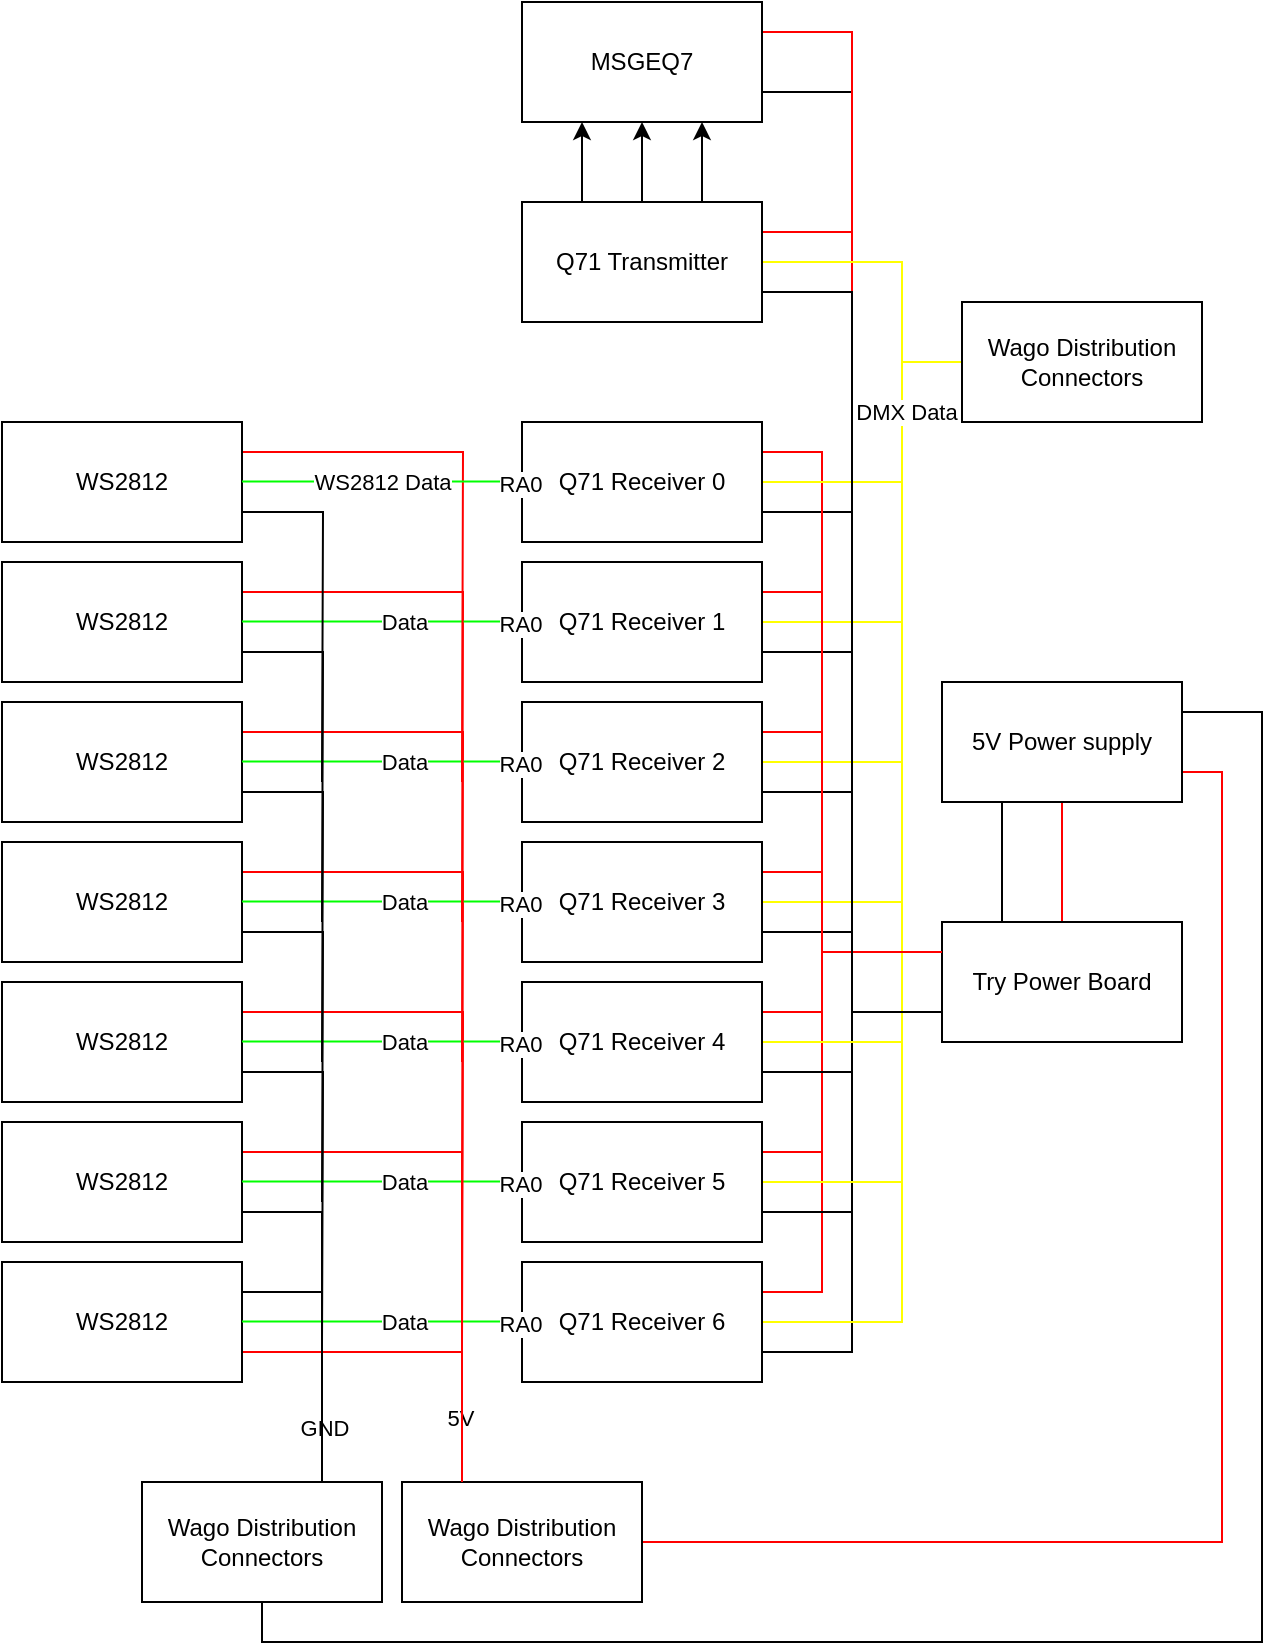 <mxfile version="22.0.8" type="github">
  <diagram name="Page-1" id="JlrDrPasrzLhm67WYVo1">
    <mxGraphModel dx="1195" dy="1737" grid="1" gridSize="10" guides="1" tooltips="1" connect="1" arrows="1" fold="1" page="1" pageScale="1" pageWidth="850" pageHeight="1100" math="0" shadow="0">
      <root>
        <mxCell id="0" />
        <mxCell id="1" parent="0" />
        <mxCell id="9q-bU5rwh_ENz9Zh-nTF-19" style="edgeStyle=orthogonalEdgeStyle;rounded=0;orthogonalLoop=1;jettySize=auto;html=1;exitX=1;exitY=0.25;exitDx=0;exitDy=0;entryX=0.75;entryY=0;entryDx=0;entryDy=0;endArrow=none;endFill=0;" edge="1" parent="1" source="9q-bU5rwh_ENz9Zh-nTF-1" target="9q-bU5rwh_ENz9Zh-nTF-18">
          <mxGeometry relative="1" as="geometry" />
        </mxCell>
        <mxCell id="9q-bU5rwh_ENz9Zh-nTF-22" value="GND" style="edgeLabel;html=1;align=center;verticalAlign=middle;resizable=0;points=[];" vertex="1" connectable="0" parent="9q-bU5rwh_ENz9Zh-nTF-19">
          <mxGeometry x="0.6" y="1" relative="1" as="geometry">
            <mxPoint as="offset" />
          </mxGeometry>
        </mxCell>
        <mxCell id="9q-bU5rwh_ENz9Zh-nTF-20" style="edgeStyle=orthogonalEdgeStyle;rounded=0;orthogonalLoop=1;jettySize=auto;html=1;exitX=1;exitY=0.75;exitDx=0;exitDy=0;entryX=0.25;entryY=0;entryDx=0;entryDy=0;endArrow=none;endFill=0;strokeColor=#FF0000;" edge="1" parent="1" source="9q-bU5rwh_ENz9Zh-nTF-1" target="9q-bU5rwh_ENz9Zh-nTF-4">
          <mxGeometry relative="1" as="geometry" />
        </mxCell>
        <mxCell id="9q-bU5rwh_ENz9Zh-nTF-21" value="5V" style="edgeLabel;html=1;align=center;verticalAlign=middle;resizable=0;points=[];" vertex="1" connectable="0" parent="9q-bU5rwh_ENz9Zh-nTF-20">
          <mxGeometry x="0.634" y="-1" relative="1" as="geometry">
            <mxPoint as="offset" />
          </mxGeometry>
        </mxCell>
        <mxCell id="9q-bU5rwh_ENz9Zh-nTF-1" value="WS2812" style="rounded=0;whiteSpace=wrap;html=1;" vertex="1" parent="1">
          <mxGeometry x="120" y="260" width="120" height="60" as="geometry" />
        </mxCell>
        <mxCell id="9q-bU5rwh_ENz9Zh-nTF-33" style="edgeStyle=orthogonalEdgeStyle;rounded=0;orthogonalLoop=1;jettySize=auto;html=1;exitX=1;exitY=0.25;exitDx=0;exitDy=0;entryX=0;entryY=0.25;entryDx=0;entryDy=0;endArrow=none;endFill=0;strokeColor=#FF0000;" edge="1" parent="1" source="9q-bU5rwh_ENz9Zh-nTF-2" target="9q-bU5rwh_ENz9Zh-nTF-7">
          <mxGeometry relative="1" as="geometry">
            <Array as="points">
              <mxPoint x="530" y="275" />
              <mxPoint x="530" y="105" />
            </Array>
          </mxGeometry>
        </mxCell>
        <mxCell id="9q-bU5rwh_ENz9Zh-nTF-34" style="edgeStyle=orthogonalEdgeStyle;rounded=0;orthogonalLoop=1;jettySize=auto;html=1;exitX=1;exitY=0.75;exitDx=0;exitDy=0;entryX=0;entryY=0.75;entryDx=0;entryDy=0;strokeColor=#000000;endArrow=none;endFill=0;" edge="1" parent="1" source="9q-bU5rwh_ENz9Zh-nTF-2" target="9q-bU5rwh_ENz9Zh-nTF-7">
          <mxGeometry relative="1" as="geometry" />
        </mxCell>
        <mxCell id="9q-bU5rwh_ENz9Zh-nTF-100" style="edgeStyle=orthogonalEdgeStyle;rounded=0;orthogonalLoop=1;jettySize=auto;html=1;exitX=1;exitY=0.5;exitDx=0;exitDy=0;entryX=0;entryY=0.5;entryDx=0;entryDy=0;strokeColor=#FFFF00;endArrow=none;endFill=0;" edge="1" parent="1" source="9q-bU5rwh_ENz9Zh-nTF-2" target="9q-bU5rwh_ENz9Zh-nTF-91">
          <mxGeometry relative="1" as="geometry">
            <Array as="points">
              <mxPoint x="570" y="290" />
              <mxPoint x="570" y="-190" />
            </Array>
          </mxGeometry>
        </mxCell>
        <mxCell id="9q-bU5rwh_ENz9Zh-nTF-2" value="Q71 Receiver 6" style="rounded=0;whiteSpace=wrap;html=1;" vertex="1" parent="1">
          <mxGeometry x="380" y="260" width="120" height="60" as="geometry" />
        </mxCell>
        <mxCell id="9q-bU5rwh_ENz9Zh-nTF-9" style="edgeStyle=orthogonalEdgeStyle;rounded=0;orthogonalLoop=1;jettySize=auto;html=1;exitX=0.5;exitY=1;exitDx=0;exitDy=0;entryX=0.5;entryY=0;entryDx=0;entryDy=0;fillColor=#f8cecc;strokeColor=#FF0000;endArrow=none;endFill=0;" edge="1" parent="1" source="9q-bU5rwh_ENz9Zh-nTF-3" target="9q-bU5rwh_ENz9Zh-nTF-7">
          <mxGeometry relative="1" as="geometry" />
        </mxCell>
        <mxCell id="9q-bU5rwh_ENz9Zh-nTF-10" style="edgeStyle=orthogonalEdgeStyle;rounded=0;orthogonalLoop=1;jettySize=auto;html=1;exitX=0.25;exitY=1;exitDx=0;exitDy=0;entryX=0.25;entryY=0;entryDx=0;entryDy=0;endArrow=none;endFill=0;" edge="1" parent="1" source="9q-bU5rwh_ENz9Zh-nTF-3" target="9q-bU5rwh_ENz9Zh-nTF-7">
          <mxGeometry relative="1" as="geometry" />
        </mxCell>
        <mxCell id="9q-bU5rwh_ENz9Zh-nTF-103" style="edgeStyle=orthogonalEdgeStyle;rounded=0;orthogonalLoop=1;jettySize=auto;html=1;exitX=1;exitY=0.75;exitDx=0;exitDy=0;entryX=1;entryY=0.5;entryDx=0;entryDy=0;endArrow=none;endFill=0;strokeColor=#FF0000;" edge="1" parent="1" source="9q-bU5rwh_ENz9Zh-nTF-3" target="9q-bU5rwh_ENz9Zh-nTF-4">
          <mxGeometry relative="1" as="geometry" />
        </mxCell>
        <mxCell id="9q-bU5rwh_ENz9Zh-nTF-104" style="edgeStyle=orthogonalEdgeStyle;rounded=0;orthogonalLoop=1;jettySize=auto;html=1;exitX=1;exitY=0.25;exitDx=0;exitDy=0;entryX=0.5;entryY=1;entryDx=0;entryDy=0;endArrow=none;endFill=0;" edge="1" parent="1" source="9q-bU5rwh_ENz9Zh-nTF-3" target="9q-bU5rwh_ENz9Zh-nTF-18">
          <mxGeometry relative="1" as="geometry">
            <Array as="points">
              <mxPoint x="750" y="-15" />
              <mxPoint x="750" y="450" />
              <mxPoint x="250" y="450" />
            </Array>
          </mxGeometry>
        </mxCell>
        <mxCell id="9q-bU5rwh_ENz9Zh-nTF-3" value="5V Power supply" style="rounded=0;whiteSpace=wrap;html=1;" vertex="1" parent="1">
          <mxGeometry x="590" y="-30" width="120" height="60" as="geometry" />
        </mxCell>
        <mxCell id="9q-bU5rwh_ENz9Zh-nTF-4" value="Wago Distribution Connectors" style="rounded=0;whiteSpace=wrap;html=1;" vertex="1" parent="1">
          <mxGeometry x="320" y="370" width="120" height="60" as="geometry" />
        </mxCell>
        <mxCell id="9q-bU5rwh_ENz9Zh-nTF-7" value="Try Power Board" style="rounded=0;whiteSpace=wrap;html=1;" vertex="1" parent="1">
          <mxGeometry x="590" y="90" width="120" height="60" as="geometry" />
        </mxCell>
        <mxCell id="9q-bU5rwh_ENz9Zh-nTF-85" style="edgeStyle=orthogonalEdgeStyle;rounded=0;orthogonalLoop=1;jettySize=auto;html=1;exitX=1;exitY=0.75;exitDx=0;exitDy=0;entryX=0;entryY=0.75;entryDx=0;entryDy=0;endArrow=none;endFill=0;" edge="1" parent="1" source="9q-bU5rwh_ENz9Zh-nTF-8" target="9q-bU5rwh_ENz9Zh-nTF-7">
          <mxGeometry relative="1" as="geometry" />
        </mxCell>
        <mxCell id="9q-bU5rwh_ENz9Zh-nTF-86" style="edgeStyle=orthogonalEdgeStyle;rounded=0;orthogonalLoop=1;jettySize=auto;html=1;exitX=1;exitY=0.25;exitDx=0;exitDy=0;entryX=0;entryY=0.25;entryDx=0;entryDy=0;endArrow=none;endFill=0;strokeColor=#FF0000;" edge="1" parent="1" source="9q-bU5rwh_ENz9Zh-nTF-8" target="9q-bU5rwh_ENz9Zh-nTF-7">
          <mxGeometry relative="1" as="geometry" />
        </mxCell>
        <mxCell id="9q-bU5rwh_ENz9Zh-nTF-8" value="MSGEQ7" style="rounded=0;whiteSpace=wrap;html=1;" vertex="1" parent="1">
          <mxGeometry x="380" y="-370" width="120" height="60" as="geometry" />
        </mxCell>
        <mxCell id="9q-bU5rwh_ENz9Zh-nTF-14" style="edgeStyle=orthogonalEdgeStyle;rounded=0;orthogonalLoop=1;jettySize=auto;html=1;exitX=0;exitY=0.25;exitDx=0;exitDy=0;entryX=1;entryY=0.25;entryDx=0;entryDy=0;strokeColor=#00FF00;endArrow=none;endFill=0;" edge="1" parent="1">
          <mxGeometry relative="1" as="geometry">
            <mxPoint x="380" y="289.8" as="sourcePoint" />
            <mxPoint x="240" y="289.8" as="targetPoint" />
          </mxGeometry>
        </mxCell>
        <mxCell id="9q-bU5rwh_ENz9Zh-nTF-16" value="Data" style="edgeLabel;html=1;align=center;verticalAlign=middle;resizable=0;points=[];" vertex="1" connectable="0" parent="9q-bU5rwh_ENz9Zh-nTF-14">
          <mxGeometry x="0.217" y="-1" relative="1" as="geometry">
            <mxPoint x="26" y="1" as="offset" />
          </mxGeometry>
        </mxCell>
        <mxCell id="9q-bU5rwh_ENz9Zh-nTF-23" value="RA0" style="edgeLabel;html=1;align=center;verticalAlign=middle;resizable=0;points=[];" vertex="1" connectable="0" parent="9q-bU5rwh_ENz9Zh-nTF-14">
          <mxGeometry x="-0.977" y="1" relative="1" as="geometry">
            <mxPoint as="offset" />
          </mxGeometry>
        </mxCell>
        <mxCell id="9q-bU5rwh_ENz9Zh-nTF-18" value="Wago Distribution Connectors" style="rounded=0;whiteSpace=wrap;html=1;" vertex="1" parent="1">
          <mxGeometry x="190" y="370" width="120" height="60" as="geometry" />
        </mxCell>
        <mxCell id="9q-bU5rwh_ENz9Zh-nTF-30" style="edgeStyle=orthogonalEdgeStyle;rounded=0;orthogonalLoop=1;jettySize=auto;html=1;exitX=1;exitY=0.25;exitDx=0;exitDy=0;entryX=0.25;entryY=0;entryDx=0;entryDy=0;endArrow=none;endFill=0;strokeColor=#FF0000;" edge="1" parent="1" source="9q-bU5rwh_ENz9Zh-nTF-25" target="9q-bU5rwh_ENz9Zh-nTF-4">
          <mxGeometry relative="1" as="geometry" />
        </mxCell>
        <mxCell id="9q-bU5rwh_ENz9Zh-nTF-31" style="edgeStyle=orthogonalEdgeStyle;rounded=0;orthogonalLoop=1;jettySize=auto;html=1;exitX=1;exitY=0.75;exitDx=0;exitDy=0;entryX=0.75;entryY=0;entryDx=0;entryDy=0;endArrow=none;endFill=0;" edge="1" parent="1" source="9q-bU5rwh_ENz9Zh-nTF-25" target="9q-bU5rwh_ENz9Zh-nTF-18">
          <mxGeometry relative="1" as="geometry" />
        </mxCell>
        <mxCell id="9q-bU5rwh_ENz9Zh-nTF-25" value="WS2812" style="rounded=0;whiteSpace=wrap;html=1;" vertex="1" parent="1">
          <mxGeometry x="120" y="190" width="120" height="60" as="geometry" />
        </mxCell>
        <mxCell id="9q-bU5rwh_ENz9Zh-nTF-32" style="edgeStyle=orthogonalEdgeStyle;rounded=0;orthogonalLoop=1;jettySize=auto;html=1;exitX=1;exitY=0.25;exitDx=0;exitDy=0;entryX=0;entryY=0.25;entryDx=0;entryDy=0;endArrow=none;endFill=0;strokeColor=#FF0000;" edge="1" parent="1" source="9q-bU5rwh_ENz9Zh-nTF-26" target="9q-bU5rwh_ENz9Zh-nTF-7">
          <mxGeometry relative="1" as="geometry">
            <Array as="points">
              <mxPoint x="530" y="205" />
              <mxPoint x="530" y="105" />
            </Array>
          </mxGeometry>
        </mxCell>
        <mxCell id="9q-bU5rwh_ENz9Zh-nTF-36" style="edgeStyle=orthogonalEdgeStyle;rounded=0;orthogonalLoop=1;jettySize=auto;html=1;exitX=1;exitY=0.75;exitDx=0;exitDy=0;entryX=0;entryY=0.75;entryDx=0;entryDy=0;strokeColor=#000000;endArrow=none;endFill=0;" edge="1" parent="1" source="9q-bU5rwh_ENz9Zh-nTF-26" target="9q-bU5rwh_ENz9Zh-nTF-7">
          <mxGeometry relative="1" as="geometry" />
        </mxCell>
        <mxCell id="9q-bU5rwh_ENz9Zh-nTF-99" style="edgeStyle=orthogonalEdgeStyle;rounded=0;orthogonalLoop=1;jettySize=auto;html=1;exitX=1;exitY=0.5;exitDx=0;exitDy=0;entryX=0;entryY=0.5;entryDx=0;entryDy=0;strokeColor=#FFFF00;endArrow=none;endFill=0;" edge="1" parent="1" source="9q-bU5rwh_ENz9Zh-nTF-26" target="9q-bU5rwh_ENz9Zh-nTF-91">
          <mxGeometry relative="1" as="geometry">
            <Array as="points">
              <mxPoint x="570" y="220" />
              <mxPoint x="570" y="-190" />
            </Array>
          </mxGeometry>
        </mxCell>
        <mxCell id="9q-bU5rwh_ENz9Zh-nTF-26" value="Q71 Receiver 5" style="rounded=0;whiteSpace=wrap;html=1;" vertex="1" parent="1">
          <mxGeometry x="380" y="190" width="120" height="60" as="geometry" />
        </mxCell>
        <mxCell id="9q-bU5rwh_ENz9Zh-nTF-27" style="edgeStyle=orthogonalEdgeStyle;rounded=0;orthogonalLoop=1;jettySize=auto;html=1;exitX=0;exitY=0.25;exitDx=0;exitDy=0;entryX=1;entryY=0.25;entryDx=0;entryDy=0;strokeColor=#00FF00;endArrow=none;endFill=0;" edge="1" parent="1">
          <mxGeometry relative="1" as="geometry">
            <mxPoint x="380" y="219.8" as="sourcePoint" />
            <mxPoint x="240" y="219.8" as="targetPoint" />
          </mxGeometry>
        </mxCell>
        <mxCell id="9q-bU5rwh_ENz9Zh-nTF-28" value="Data" style="edgeLabel;html=1;align=center;verticalAlign=middle;resizable=0;points=[];" vertex="1" connectable="0" parent="9q-bU5rwh_ENz9Zh-nTF-27">
          <mxGeometry x="0.217" y="-1" relative="1" as="geometry">
            <mxPoint x="26" y="1" as="offset" />
          </mxGeometry>
        </mxCell>
        <mxCell id="9q-bU5rwh_ENz9Zh-nTF-29" value="RA0" style="edgeLabel;html=1;align=center;verticalAlign=middle;resizable=0;points=[];" vertex="1" connectable="0" parent="9q-bU5rwh_ENz9Zh-nTF-27">
          <mxGeometry x="-0.977" y="1" relative="1" as="geometry">
            <mxPoint as="offset" />
          </mxGeometry>
        </mxCell>
        <mxCell id="9q-bU5rwh_ENz9Zh-nTF-37" style="edgeStyle=orthogonalEdgeStyle;rounded=0;orthogonalLoop=1;jettySize=auto;html=1;exitX=1;exitY=0.25;exitDx=0;exitDy=0;entryX=0.25;entryY=0;entryDx=0;entryDy=0;endArrow=none;endFill=0;strokeColor=#FF0000;" edge="1" parent="1" source="9q-bU5rwh_ENz9Zh-nTF-39">
          <mxGeometry relative="1" as="geometry">
            <mxPoint x="350" y="300" as="targetPoint" />
          </mxGeometry>
        </mxCell>
        <mxCell id="9q-bU5rwh_ENz9Zh-nTF-38" style="edgeStyle=orthogonalEdgeStyle;rounded=0;orthogonalLoop=1;jettySize=auto;html=1;exitX=1;exitY=0.75;exitDx=0;exitDy=0;entryX=0.75;entryY=0;entryDx=0;entryDy=0;endArrow=none;endFill=0;" edge="1" parent="1" source="9q-bU5rwh_ENz9Zh-nTF-39">
          <mxGeometry relative="1" as="geometry">
            <mxPoint x="280" y="300" as="targetPoint" />
          </mxGeometry>
        </mxCell>
        <mxCell id="9q-bU5rwh_ENz9Zh-nTF-39" value="WS2812" style="rounded=0;whiteSpace=wrap;html=1;" vertex="1" parent="1">
          <mxGeometry x="120" y="120" width="120" height="60" as="geometry" />
        </mxCell>
        <mxCell id="9q-bU5rwh_ENz9Zh-nTF-72" style="edgeStyle=orthogonalEdgeStyle;rounded=0;orthogonalLoop=1;jettySize=auto;html=1;exitX=1;exitY=0.75;exitDx=0;exitDy=0;entryX=0;entryY=0.75;entryDx=0;entryDy=0;strokeColor=#000000;endArrow=none;endFill=0;" edge="1" parent="1" source="9q-bU5rwh_ENz9Zh-nTF-40" target="9q-bU5rwh_ENz9Zh-nTF-7">
          <mxGeometry relative="1" as="geometry" />
        </mxCell>
        <mxCell id="9q-bU5rwh_ENz9Zh-nTF-73" style="edgeStyle=orthogonalEdgeStyle;rounded=0;orthogonalLoop=1;jettySize=auto;html=1;exitX=1;exitY=0.25;exitDx=0;exitDy=0;entryX=0;entryY=0.25;entryDx=0;entryDy=0;endArrow=none;endFill=0;strokeColor=#FF0000;" edge="1" parent="1" source="9q-bU5rwh_ENz9Zh-nTF-40" target="9q-bU5rwh_ENz9Zh-nTF-7">
          <mxGeometry relative="1" as="geometry">
            <Array as="points">
              <mxPoint x="530" y="135" />
              <mxPoint x="530" y="105" />
            </Array>
          </mxGeometry>
        </mxCell>
        <mxCell id="9q-bU5rwh_ENz9Zh-nTF-97" style="edgeStyle=orthogonalEdgeStyle;rounded=0;orthogonalLoop=1;jettySize=auto;html=1;exitX=1;exitY=0.5;exitDx=0;exitDy=0;entryX=0;entryY=0.5;entryDx=0;entryDy=0;strokeColor=#FFFF00;endArrow=none;endFill=0;" edge="1" parent="1" source="9q-bU5rwh_ENz9Zh-nTF-40" target="9q-bU5rwh_ENz9Zh-nTF-91">
          <mxGeometry relative="1" as="geometry">
            <Array as="points">
              <mxPoint x="570" y="150" />
              <mxPoint x="570" y="-190" />
            </Array>
          </mxGeometry>
        </mxCell>
        <mxCell id="9q-bU5rwh_ENz9Zh-nTF-40" value="Q71 Receiver 4" style="rounded=0;whiteSpace=wrap;html=1;" vertex="1" parent="1">
          <mxGeometry x="380" y="120" width="120" height="60" as="geometry" />
        </mxCell>
        <mxCell id="9q-bU5rwh_ENz9Zh-nTF-41" style="edgeStyle=orthogonalEdgeStyle;rounded=0;orthogonalLoop=1;jettySize=auto;html=1;exitX=0;exitY=0.25;exitDx=0;exitDy=0;entryX=1;entryY=0.25;entryDx=0;entryDy=0;strokeColor=#00FF00;endArrow=none;endFill=0;" edge="1" parent="1">
          <mxGeometry relative="1" as="geometry">
            <mxPoint x="380" y="149.8" as="sourcePoint" />
            <mxPoint x="240" y="149.8" as="targetPoint" />
          </mxGeometry>
        </mxCell>
        <mxCell id="9q-bU5rwh_ENz9Zh-nTF-42" value="Data" style="edgeLabel;html=1;align=center;verticalAlign=middle;resizable=0;points=[];" vertex="1" connectable="0" parent="9q-bU5rwh_ENz9Zh-nTF-41">
          <mxGeometry x="0.217" y="-1" relative="1" as="geometry">
            <mxPoint x="26" y="1" as="offset" />
          </mxGeometry>
        </mxCell>
        <mxCell id="9q-bU5rwh_ENz9Zh-nTF-43" value="RA0" style="edgeLabel;html=1;align=center;verticalAlign=middle;resizable=0;points=[];" vertex="1" connectable="0" parent="9q-bU5rwh_ENz9Zh-nTF-41">
          <mxGeometry x="-0.977" y="1" relative="1" as="geometry">
            <mxPoint as="offset" />
          </mxGeometry>
        </mxCell>
        <mxCell id="9q-bU5rwh_ENz9Zh-nTF-44" style="edgeStyle=orthogonalEdgeStyle;rounded=0;orthogonalLoop=1;jettySize=auto;html=1;exitX=1;exitY=0.25;exitDx=0;exitDy=0;entryX=0.25;entryY=0;entryDx=0;entryDy=0;endArrow=none;endFill=0;strokeColor=#FF0000;" edge="1" parent="1" source="9q-bU5rwh_ENz9Zh-nTF-46">
          <mxGeometry relative="1" as="geometry">
            <mxPoint x="350" y="230" as="targetPoint" />
          </mxGeometry>
        </mxCell>
        <mxCell id="9q-bU5rwh_ENz9Zh-nTF-45" style="edgeStyle=orthogonalEdgeStyle;rounded=0;orthogonalLoop=1;jettySize=auto;html=1;exitX=1;exitY=0.75;exitDx=0;exitDy=0;entryX=0.75;entryY=0;entryDx=0;entryDy=0;endArrow=none;endFill=0;" edge="1" parent="1" source="9q-bU5rwh_ENz9Zh-nTF-46">
          <mxGeometry relative="1" as="geometry">
            <mxPoint x="280" y="230" as="targetPoint" />
          </mxGeometry>
        </mxCell>
        <mxCell id="9q-bU5rwh_ENz9Zh-nTF-46" value="WS2812" style="rounded=0;whiteSpace=wrap;html=1;" vertex="1" parent="1">
          <mxGeometry x="120" y="50" width="120" height="60" as="geometry" />
        </mxCell>
        <mxCell id="9q-bU5rwh_ENz9Zh-nTF-74" style="edgeStyle=orthogonalEdgeStyle;rounded=0;orthogonalLoop=1;jettySize=auto;html=1;exitX=1;exitY=0.75;exitDx=0;exitDy=0;entryX=0;entryY=0.75;entryDx=0;entryDy=0;strokeColor=#000000;endArrow=none;endFill=0;" edge="1" parent="1" source="9q-bU5rwh_ENz9Zh-nTF-47" target="9q-bU5rwh_ENz9Zh-nTF-7">
          <mxGeometry relative="1" as="geometry" />
        </mxCell>
        <mxCell id="9q-bU5rwh_ENz9Zh-nTF-75" style="edgeStyle=orthogonalEdgeStyle;rounded=0;orthogonalLoop=1;jettySize=auto;html=1;exitX=1;exitY=0.25;exitDx=0;exitDy=0;entryX=0;entryY=0.25;entryDx=0;entryDy=0;endArrow=none;endFill=0;strokeColor=#FF0000;" edge="1" parent="1" source="9q-bU5rwh_ENz9Zh-nTF-47" target="9q-bU5rwh_ENz9Zh-nTF-7">
          <mxGeometry relative="1" as="geometry">
            <Array as="points">
              <mxPoint x="530" y="65" />
              <mxPoint x="530" y="105" />
            </Array>
          </mxGeometry>
        </mxCell>
        <mxCell id="9q-bU5rwh_ENz9Zh-nTF-96" style="edgeStyle=orthogonalEdgeStyle;rounded=0;orthogonalLoop=1;jettySize=auto;html=1;exitX=1;exitY=0.5;exitDx=0;exitDy=0;entryX=0;entryY=0.5;entryDx=0;entryDy=0;strokeColor=#FFFF00;endArrow=none;endFill=0;" edge="1" parent="1" source="9q-bU5rwh_ENz9Zh-nTF-47" target="9q-bU5rwh_ENz9Zh-nTF-91">
          <mxGeometry relative="1" as="geometry">
            <Array as="points">
              <mxPoint x="570" y="80" />
              <mxPoint x="570" y="-190" />
            </Array>
          </mxGeometry>
        </mxCell>
        <mxCell id="9q-bU5rwh_ENz9Zh-nTF-47" value="Q71 Receiver 3" style="rounded=0;whiteSpace=wrap;html=1;" vertex="1" parent="1">
          <mxGeometry x="380" y="50" width="120" height="60" as="geometry" />
        </mxCell>
        <mxCell id="9q-bU5rwh_ENz9Zh-nTF-48" style="edgeStyle=orthogonalEdgeStyle;rounded=0;orthogonalLoop=1;jettySize=auto;html=1;exitX=0;exitY=0.25;exitDx=0;exitDy=0;entryX=1;entryY=0.25;entryDx=0;entryDy=0;strokeColor=#00FF00;endArrow=none;endFill=0;" edge="1" parent="1">
          <mxGeometry relative="1" as="geometry">
            <mxPoint x="380" y="79.8" as="sourcePoint" />
            <mxPoint x="240" y="79.8" as="targetPoint" />
          </mxGeometry>
        </mxCell>
        <mxCell id="9q-bU5rwh_ENz9Zh-nTF-49" value="Data" style="edgeLabel;html=1;align=center;verticalAlign=middle;resizable=0;points=[];" vertex="1" connectable="0" parent="9q-bU5rwh_ENz9Zh-nTF-48">
          <mxGeometry x="0.217" y="-1" relative="1" as="geometry">
            <mxPoint x="26" y="1" as="offset" />
          </mxGeometry>
        </mxCell>
        <mxCell id="9q-bU5rwh_ENz9Zh-nTF-50" value="RA0" style="edgeLabel;html=1;align=center;verticalAlign=middle;resizable=0;points=[];" vertex="1" connectable="0" parent="9q-bU5rwh_ENz9Zh-nTF-48">
          <mxGeometry x="-0.977" y="1" relative="1" as="geometry">
            <mxPoint as="offset" />
          </mxGeometry>
        </mxCell>
        <mxCell id="9q-bU5rwh_ENz9Zh-nTF-51" style="edgeStyle=orthogonalEdgeStyle;rounded=0;orthogonalLoop=1;jettySize=auto;html=1;exitX=1;exitY=0.25;exitDx=0;exitDy=0;entryX=0.25;entryY=0;entryDx=0;entryDy=0;endArrow=none;endFill=0;strokeColor=#FF0000;" edge="1" parent="1" source="9q-bU5rwh_ENz9Zh-nTF-53">
          <mxGeometry relative="1" as="geometry">
            <mxPoint x="350" y="160" as="targetPoint" />
          </mxGeometry>
        </mxCell>
        <mxCell id="9q-bU5rwh_ENz9Zh-nTF-52" style="edgeStyle=orthogonalEdgeStyle;rounded=0;orthogonalLoop=1;jettySize=auto;html=1;exitX=1;exitY=0.75;exitDx=0;exitDy=0;entryX=0.75;entryY=0;entryDx=0;entryDy=0;endArrow=none;endFill=0;" edge="1" parent="1" source="9q-bU5rwh_ENz9Zh-nTF-53">
          <mxGeometry relative="1" as="geometry">
            <mxPoint x="280" y="160" as="targetPoint" />
          </mxGeometry>
        </mxCell>
        <mxCell id="9q-bU5rwh_ENz9Zh-nTF-53" value="WS2812" style="rounded=0;whiteSpace=wrap;html=1;" vertex="1" parent="1">
          <mxGeometry x="120" y="-20" width="120" height="60" as="geometry" />
        </mxCell>
        <mxCell id="9q-bU5rwh_ENz9Zh-nTF-76" style="edgeStyle=orthogonalEdgeStyle;rounded=0;orthogonalLoop=1;jettySize=auto;html=1;exitX=1;exitY=0.75;exitDx=0;exitDy=0;entryX=0;entryY=0.75;entryDx=0;entryDy=0;strokeColor=#000000;endArrow=none;endFill=0;" edge="1" parent="1" source="9q-bU5rwh_ENz9Zh-nTF-54" target="9q-bU5rwh_ENz9Zh-nTF-7">
          <mxGeometry relative="1" as="geometry">
            <Array as="points">
              <mxPoint x="545" y="25" />
              <mxPoint x="545" y="135" />
            </Array>
          </mxGeometry>
        </mxCell>
        <mxCell id="9q-bU5rwh_ENz9Zh-nTF-77" style="edgeStyle=orthogonalEdgeStyle;rounded=0;orthogonalLoop=1;jettySize=auto;html=1;exitX=1;exitY=0.25;exitDx=0;exitDy=0;entryX=0;entryY=0.25;entryDx=0;entryDy=0;endArrow=none;endFill=0;strokeColor=#FF0000;" edge="1" parent="1" source="9q-bU5rwh_ENz9Zh-nTF-54" target="9q-bU5rwh_ENz9Zh-nTF-7">
          <mxGeometry relative="1" as="geometry">
            <Array as="points">
              <mxPoint x="530" y="-5" />
              <mxPoint x="530" y="105" />
            </Array>
          </mxGeometry>
        </mxCell>
        <mxCell id="9q-bU5rwh_ENz9Zh-nTF-95" style="edgeStyle=orthogonalEdgeStyle;rounded=0;orthogonalLoop=1;jettySize=auto;html=1;exitX=1;exitY=0.5;exitDx=0;exitDy=0;entryX=0;entryY=0.5;entryDx=0;entryDy=0;strokeColor=#FFFF00;endArrow=none;endFill=0;" edge="1" parent="1" source="9q-bU5rwh_ENz9Zh-nTF-54" target="9q-bU5rwh_ENz9Zh-nTF-91">
          <mxGeometry relative="1" as="geometry">
            <Array as="points">
              <mxPoint x="570" y="10" />
              <mxPoint x="570" y="-190" />
            </Array>
          </mxGeometry>
        </mxCell>
        <mxCell id="9q-bU5rwh_ENz9Zh-nTF-54" value="Q71 Receiver 2" style="rounded=0;whiteSpace=wrap;html=1;" vertex="1" parent="1">
          <mxGeometry x="380" y="-20" width="120" height="60" as="geometry" />
        </mxCell>
        <mxCell id="9q-bU5rwh_ENz9Zh-nTF-55" style="edgeStyle=orthogonalEdgeStyle;rounded=0;orthogonalLoop=1;jettySize=auto;html=1;exitX=0;exitY=0.25;exitDx=0;exitDy=0;entryX=1;entryY=0.25;entryDx=0;entryDy=0;strokeColor=#00FF00;endArrow=none;endFill=0;" edge="1" parent="1">
          <mxGeometry relative="1" as="geometry">
            <mxPoint x="380" y="9.8" as="sourcePoint" />
            <mxPoint x="240" y="9.8" as="targetPoint" />
          </mxGeometry>
        </mxCell>
        <mxCell id="9q-bU5rwh_ENz9Zh-nTF-56" value="Data" style="edgeLabel;html=1;align=center;verticalAlign=middle;resizable=0;points=[];" vertex="1" connectable="0" parent="9q-bU5rwh_ENz9Zh-nTF-55">
          <mxGeometry x="0.217" y="-1" relative="1" as="geometry">
            <mxPoint x="26" y="1" as="offset" />
          </mxGeometry>
        </mxCell>
        <mxCell id="9q-bU5rwh_ENz9Zh-nTF-57" value="RA0" style="edgeLabel;html=1;align=center;verticalAlign=middle;resizable=0;points=[];" vertex="1" connectable="0" parent="9q-bU5rwh_ENz9Zh-nTF-55">
          <mxGeometry x="-0.977" y="1" relative="1" as="geometry">
            <mxPoint as="offset" />
          </mxGeometry>
        </mxCell>
        <mxCell id="9q-bU5rwh_ENz9Zh-nTF-58" style="edgeStyle=orthogonalEdgeStyle;rounded=0;orthogonalLoop=1;jettySize=auto;html=1;exitX=1;exitY=0.25;exitDx=0;exitDy=0;entryX=0.25;entryY=0;entryDx=0;entryDy=0;endArrow=none;endFill=0;strokeColor=#FF0000;" edge="1" parent="1" source="9q-bU5rwh_ENz9Zh-nTF-60">
          <mxGeometry relative="1" as="geometry">
            <mxPoint x="350" y="90" as="targetPoint" />
          </mxGeometry>
        </mxCell>
        <mxCell id="9q-bU5rwh_ENz9Zh-nTF-59" style="edgeStyle=orthogonalEdgeStyle;rounded=0;orthogonalLoop=1;jettySize=auto;html=1;exitX=1;exitY=0.75;exitDx=0;exitDy=0;entryX=0.75;entryY=0;entryDx=0;entryDy=0;endArrow=none;endFill=0;" edge="1" parent="1" source="9q-bU5rwh_ENz9Zh-nTF-60">
          <mxGeometry relative="1" as="geometry">
            <mxPoint x="280" y="90" as="targetPoint" />
          </mxGeometry>
        </mxCell>
        <mxCell id="9q-bU5rwh_ENz9Zh-nTF-60" value="WS2812" style="rounded=0;whiteSpace=wrap;html=1;" vertex="1" parent="1">
          <mxGeometry x="120" y="-90" width="120" height="60" as="geometry" />
        </mxCell>
        <mxCell id="9q-bU5rwh_ENz9Zh-nTF-78" style="edgeStyle=orthogonalEdgeStyle;rounded=0;orthogonalLoop=1;jettySize=auto;html=1;exitX=1;exitY=0.75;exitDx=0;exitDy=0;entryX=0;entryY=0.75;entryDx=0;entryDy=0;strokeColor=#000000;endArrow=none;endFill=0;" edge="1" parent="1" source="9q-bU5rwh_ENz9Zh-nTF-61" target="9q-bU5rwh_ENz9Zh-nTF-7">
          <mxGeometry relative="1" as="geometry" />
        </mxCell>
        <mxCell id="9q-bU5rwh_ENz9Zh-nTF-79" style="edgeStyle=orthogonalEdgeStyle;rounded=0;orthogonalLoop=1;jettySize=auto;html=1;exitX=1;exitY=0.25;exitDx=0;exitDy=0;entryX=0;entryY=0.25;entryDx=0;entryDy=0;endArrow=none;endFill=0;strokeColor=#FF0000;" edge="1" parent="1" source="9q-bU5rwh_ENz9Zh-nTF-61" target="9q-bU5rwh_ENz9Zh-nTF-7">
          <mxGeometry relative="1" as="geometry">
            <Array as="points">
              <mxPoint x="530" y="-75" />
              <mxPoint x="530" y="105" />
            </Array>
          </mxGeometry>
        </mxCell>
        <mxCell id="9q-bU5rwh_ENz9Zh-nTF-94" style="edgeStyle=orthogonalEdgeStyle;rounded=0;orthogonalLoop=1;jettySize=auto;html=1;exitX=1;exitY=0.5;exitDx=0;exitDy=0;entryX=0;entryY=0.5;entryDx=0;entryDy=0;strokeColor=#FFFF00;endArrow=none;endFill=0;" edge="1" parent="1" source="9q-bU5rwh_ENz9Zh-nTF-61" target="9q-bU5rwh_ENz9Zh-nTF-91">
          <mxGeometry relative="1" as="geometry">
            <Array as="points">
              <mxPoint x="570" y="-60" />
              <mxPoint x="570" y="-190" />
            </Array>
          </mxGeometry>
        </mxCell>
        <mxCell id="9q-bU5rwh_ENz9Zh-nTF-61" value="Q71 Receiver 1" style="rounded=0;whiteSpace=wrap;html=1;" vertex="1" parent="1">
          <mxGeometry x="380" y="-90" width="120" height="60" as="geometry" />
        </mxCell>
        <mxCell id="9q-bU5rwh_ENz9Zh-nTF-62" style="edgeStyle=orthogonalEdgeStyle;rounded=0;orthogonalLoop=1;jettySize=auto;html=1;exitX=0;exitY=0.25;exitDx=0;exitDy=0;entryX=1;entryY=0.25;entryDx=0;entryDy=0;strokeColor=#00FF00;endArrow=none;endFill=0;" edge="1" parent="1">
          <mxGeometry relative="1" as="geometry">
            <mxPoint x="380" y="-60.2" as="sourcePoint" />
            <mxPoint x="240" y="-60.2" as="targetPoint" />
          </mxGeometry>
        </mxCell>
        <mxCell id="9q-bU5rwh_ENz9Zh-nTF-63" value="Data" style="edgeLabel;html=1;align=center;verticalAlign=middle;resizable=0;points=[];" vertex="1" connectable="0" parent="9q-bU5rwh_ENz9Zh-nTF-62">
          <mxGeometry x="0.217" y="-1" relative="1" as="geometry">
            <mxPoint x="26" y="1" as="offset" />
          </mxGeometry>
        </mxCell>
        <mxCell id="9q-bU5rwh_ENz9Zh-nTF-64" value="RA0" style="edgeLabel;html=1;align=center;verticalAlign=middle;resizable=0;points=[];" vertex="1" connectable="0" parent="9q-bU5rwh_ENz9Zh-nTF-62">
          <mxGeometry x="-0.977" y="1" relative="1" as="geometry">
            <mxPoint as="offset" />
          </mxGeometry>
        </mxCell>
        <mxCell id="9q-bU5rwh_ENz9Zh-nTF-65" style="edgeStyle=orthogonalEdgeStyle;rounded=0;orthogonalLoop=1;jettySize=auto;html=1;exitX=1;exitY=0.25;exitDx=0;exitDy=0;entryX=0.25;entryY=0;entryDx=0;entryDy=0;endArrow=none;endFill=0;strokeColor=#FF0000;" edge="1" parent="1" source="9q-bU5rwh_ENz9Zh-nTF-67">
          <mxGeometry relative="1" as="geometry">
            <mxPoint x="350" y="20" as="targetPoint" />
          </mxGeometry>
        </mxCell>
        <mxCell id="9q-bU5rwh_ENz9Zh-nTF-66" style="edgeStyle=orthogonalEdgeStyle;rounded=0;orthogonalLoop=1;jettySize=auto;html=1;exitX=1;exitY=0.75;exitDx=0;exitDy=0;entryX=0.75;entryY=0;entryDx=0;entryDy=0;endArrow=none;endFill=0;" edge="1" parent="1" source="9q-bU5rwh_ENz9Zh-nTF-67">
          <mxGeometry relative="1" as="geometry">
            <mxPoint x="280" y="20" as="targetPoint" />
          </mxGeometry>
        </mxCell>
        <mxCell id="9q-bU5rwh_ENz9Zh-nTF-67" value="WS2812" style="rounded=0;whiteSpace=wrap;html=1;" vertex="1" parent="1">
          <mxGeometry x="120" y="-160" width="120" height="60" as="geometry" />
        </mxCell>
        <mxCell id="9q-bU5rwh_ENz9Zh-nTF-80" style="edgeStyle=orthogonalEdgeStyle;rounded=0;orthogonalLoop=1;jettySize=auto;html=1;exitX=1;exitY=0.75;exitDx=0;exitDy=0;entryX=0;entryY=0.75;entryDx=0;entryDy=0;strokeColor=#000000;endArrow=none;endFill=0;" edge="1" parent="1" source="9q-bU5rwh_ENz9Zh-nTF-68" target="9q-bU5rwh_ENz9Zh-nTF-7">
          <mxGeometry relative="1" as="geometry" />
        </mxCell>
        <mxCell id="9q-bU5rwh_ENz9Zh-nTF-81" style="edgeStyle=orthogonalEdgeStyle;rounded=0;orthogonalLoop=1;jettySize=auto;html=1;exitX=1;exitY=0.25;exitDx=0;exitDy=0;entryX=0;entryY=0.25;entryDx=0;entryDy=0;endArrow=none;endFill=0;strokeColor=#FF0000;" edge="1" parent="1" source="9q-bU5rwh_ENz9Zh-nTF-68" target="9q-bU5rwh_ENz9Zh-nTF-7">
          <mxGeometry relative="1" as="geometry">
            <Array as="points">
              <mxPoint x="530" y="-145" />
              <mxPoint x="530" y="105" />
            </Array>
          </mxGeometry>
        </mxCell>
        <mxCell id="9q-bU5rwh_ENz9Zh-nTF-93" style="edgeStyle=orthogonalEdgeStyle;rounded=0;orthogonalLoop=1;jettySize=auto;html=1;exitX=1;exitY=0.5;exitDx=0;exitDy=0;entryX=0;entryY=0.5;entryDx=0;entryDy=0;strokeColor=#FFFF00;endArrow=none;endFill=0;" edge="1" parent="1" source="9q-bU5rwh_ENz9Zh-nTF-68" target="9q-bU5rwh_ENz9Zh-nTF-91">
          <mxGeometry relative="1" as="geometry">
            <Array as="points">
              <mxPoint x="570" y="-130" />
              <mxPoint x="570" y="-190" />
            </Array>
          </mxGeometry>
        </mxCell>
        <mxCell id="9q-bU5rwh_ENz9Zh-nTF-101" value="DMX Data" style="edgeLabel;html=1;align=center;verticalAlign=middle;resizable=0;points=[];" vertex="1" connectable="0" parent="9q-bU5rwh_ENz9Zh-nTF-93">
          <mxGeometry x="0.317" y="-2" relative="1" as="geometry">
            <mxPoint as="offset" />
          </mxGeometry>
        </mxCell>
        <mxCell id="9q-bU5rwh_ENz9Zh-nTF-68" value="Q71 Receiver 0" style="rounded=0;whiteSpace=wrap;html=1;" vertex="1" parent="1">
          <mxGeometry x="380" y="-160" width="120" height="60" as="geometry" />
        </mxCell>
        <mxCell id="9q-bU5rwh_ENz9Zh-nTF-69" style="edgeStyle=orthogonalEdgeStyle;rounded=0;orthogonalLoop=1;jettySize=auto;html=1;exitX=0;exitY=0.25;exitDx=0;exitDy=0;entryX=1;entryY=0.25;entryDx=0;entryDy=0;strokeColor=#00FF00;endArrow=none;endFill=0;" edge="1" parent="1">
          <mxGeometry relative="1" as="geometry">
            <mxPoint x="380" y="-130.2" as="sourcePoint" />
            <mxPoint x="240" y="-130.2" as="targetPoint" />
          </mxGeometry>
        </mxCell>
        <mxCell id="9q-bU5rwh_ENz9Zh-nTF-70" value="WS2812 Data" style="edgeLabel;html=1;align=center;verticalAlign=middle;resizable=0;points=[];" vertex="1" connectable="0" parent="9q-bU5rwh_ENz9Zh-nTF-69">
          <mxGeometry x="0.217" y="-1" relative="1" as="geometry">
            <mxPoint x="15" y="1" as="offset" />
          </mxGeometry>
        </mxCell>
        <mxCell id="9q-bU5rwh_ENz9Zh-nTF-71" value="RA0" style="edgeLabel;html=1;align=center;verticalAlign=middle;resizable=0;points=[];" vertex="1" connectable="0" parent="9q-bU5rwh_ENz9Zh-nTF-69">
          <mxGeometry x="-0.977" y="1" relative="1" as="geometry">
            <mxPoint as="offset" />
          </mxGeometry>
        </mxCell>
        <mxCell id="9q-bU5rwh_ENz9Zh-nTF-83" style="edgeStyle=orthogonalEdgeStyle;rounded=0;orthogonalLoop=1;jettySize=auto;html=1;exitX=1;exitY=0.25;exitDx=0;exitDy=0;entryX=0;entryY=0.25;entryDx=0;entryDy=0;endArrow=none;endFill=0;strokeColor=#FF0000;" edge="1" parent="1" source="9q-bU5rwh_ENz9Zh-nTF-82" target="9q-bU5rwh_ENz9Zh-nTF-7">
          <mxGeometry relative="1" as="geometry" />
        </mxCell>
        <mxCell id="9q-bU5rwh_ENz9Zh-nTF-84" style="edgeStyle=orthogonalEdgeStyle;rounded=0;orthogonalLoop=1;jettySize=auto;html=1;exitX=1;exitY=0.75;exitDx=0;exitDy=0;entryX=0;entryY=0.75;entryDx=0;entryDy=0;endArrow=none;endFill=0;" edge="1" parent="1" source="9q-bU5rwh_ENz9Zh-nTF-82" target="9q-bU5rwh_ENz9Zh-nTF-7">
          <mxGeometry relative="1" as="geometry" />
        </mxCell>
        <mxCell id="9q-bU5rwh_ENz9Zh-nTF-87" style="edgeStyle=orthogonalEdgeStyle;rounded=0;orthogonalLoop=1;jettySize=auto;html=1;exitX=0.75;exitY=0;exitDx=0;exitDy=0;entryX=0.75;entryY=1;entryDx=0;entryDy=0;" edge="1" parent="1" source="9q-bU5rwh_ENz9Zh-nTF-82" target="9q-bU5rwh_ENz9Zh-nTF-8">
          <mxGeometry relative="1" as="geometry" />
        </mxCell>
        <mxCell id="9q-bU5rwh_ENz9Zh-nTF-88" style="edgeStyle=orthogonalEdgeStyle;rounded=0;orthogonalLoop=1;jettySize=auto;html=1;exitX=0.5;exitY=0;exitDx=0;exitDy=0;entryX=0.5;entryY=1;entryDx=0;entryDy=0;" edge="1" parent="1" source="9q-bU5rwh_ENz9Zh-nTF-82" target="9q-bU5rwh_ENz9Zh-nTF-8">
          <mxGeometry relative="1" as="geometry" />
        </mxCell>
        <mxCell id="9q-bU5rwh_ENz9Zh-nTF-89" style="edgeStyle=orthogonalEdgeStyle;rounded=0;orthogonalLoop=1;jettySize=auto;html=1;exitX=0.25;exitY=0;exitDx=0;exitDy=0;entryX=0.25;entryY=1;entryDx=0;entryDy=0;" edge="1" parent="1" source="9q-bU5rwh_ENz9Zh-nTF-82" target="9q-bU5rwh_ENz9Zh-nTF-8">
          <mxGeometry relative="1" as="geometry" />
        </mxCell>
        <mxCell id="9q-bU5rwh_ENz9Zh-nTF-92" style="edgeStyle=orthogonalEdgeStyle;rounded=0;orthogonalLoop=1;jettySize=auto;html=1;exitX=1;exitY=0.5;exitDx=0;exitDy=0;entryX=0;entryY=0.5;entryDx=0;entryDy=0;strokeColor=#FFFF00;endArrow=none;endFill=0;" edge="1" parent="1" source="9q-bU5rwh_ENz9Zh-nTF-82" target="9q-bU5rwh_ENz9Zh-nTF-91">
          <mxGeometry relative="1" as="geometry">
            <Array as="points">
              <mxPoint x="570" y="-240" />
              <mxPoint x="570" y="-190" />
            </Array>
          </mxGeometry>
        </mxCell>
        <mxCell id="9q-bU5rwh_ENz9Zh-nTF-82" value="Q71 Transmitter" style="rounded=0;whiteSpace=wrap;html=1;" vertex="1" parent="1">
          <mxGeometry x="380" y="-270" width="120" height="60" as="geometry" />
        </mxCell>
        <mxCell id="9q-bU5rwh_ENz9Zh-nTF-91" value="Wago Distribution Connectors" style="rounded=0;whiteSpace=wrap;html=1;" vertex="1" parent="1">
          <mxGeometry x="600" y="-220" width="120" height="60" as="geometry" />
        </mxCell>
      </root>
    </mxGraphModel>
  </diagram>
</mxfile>
